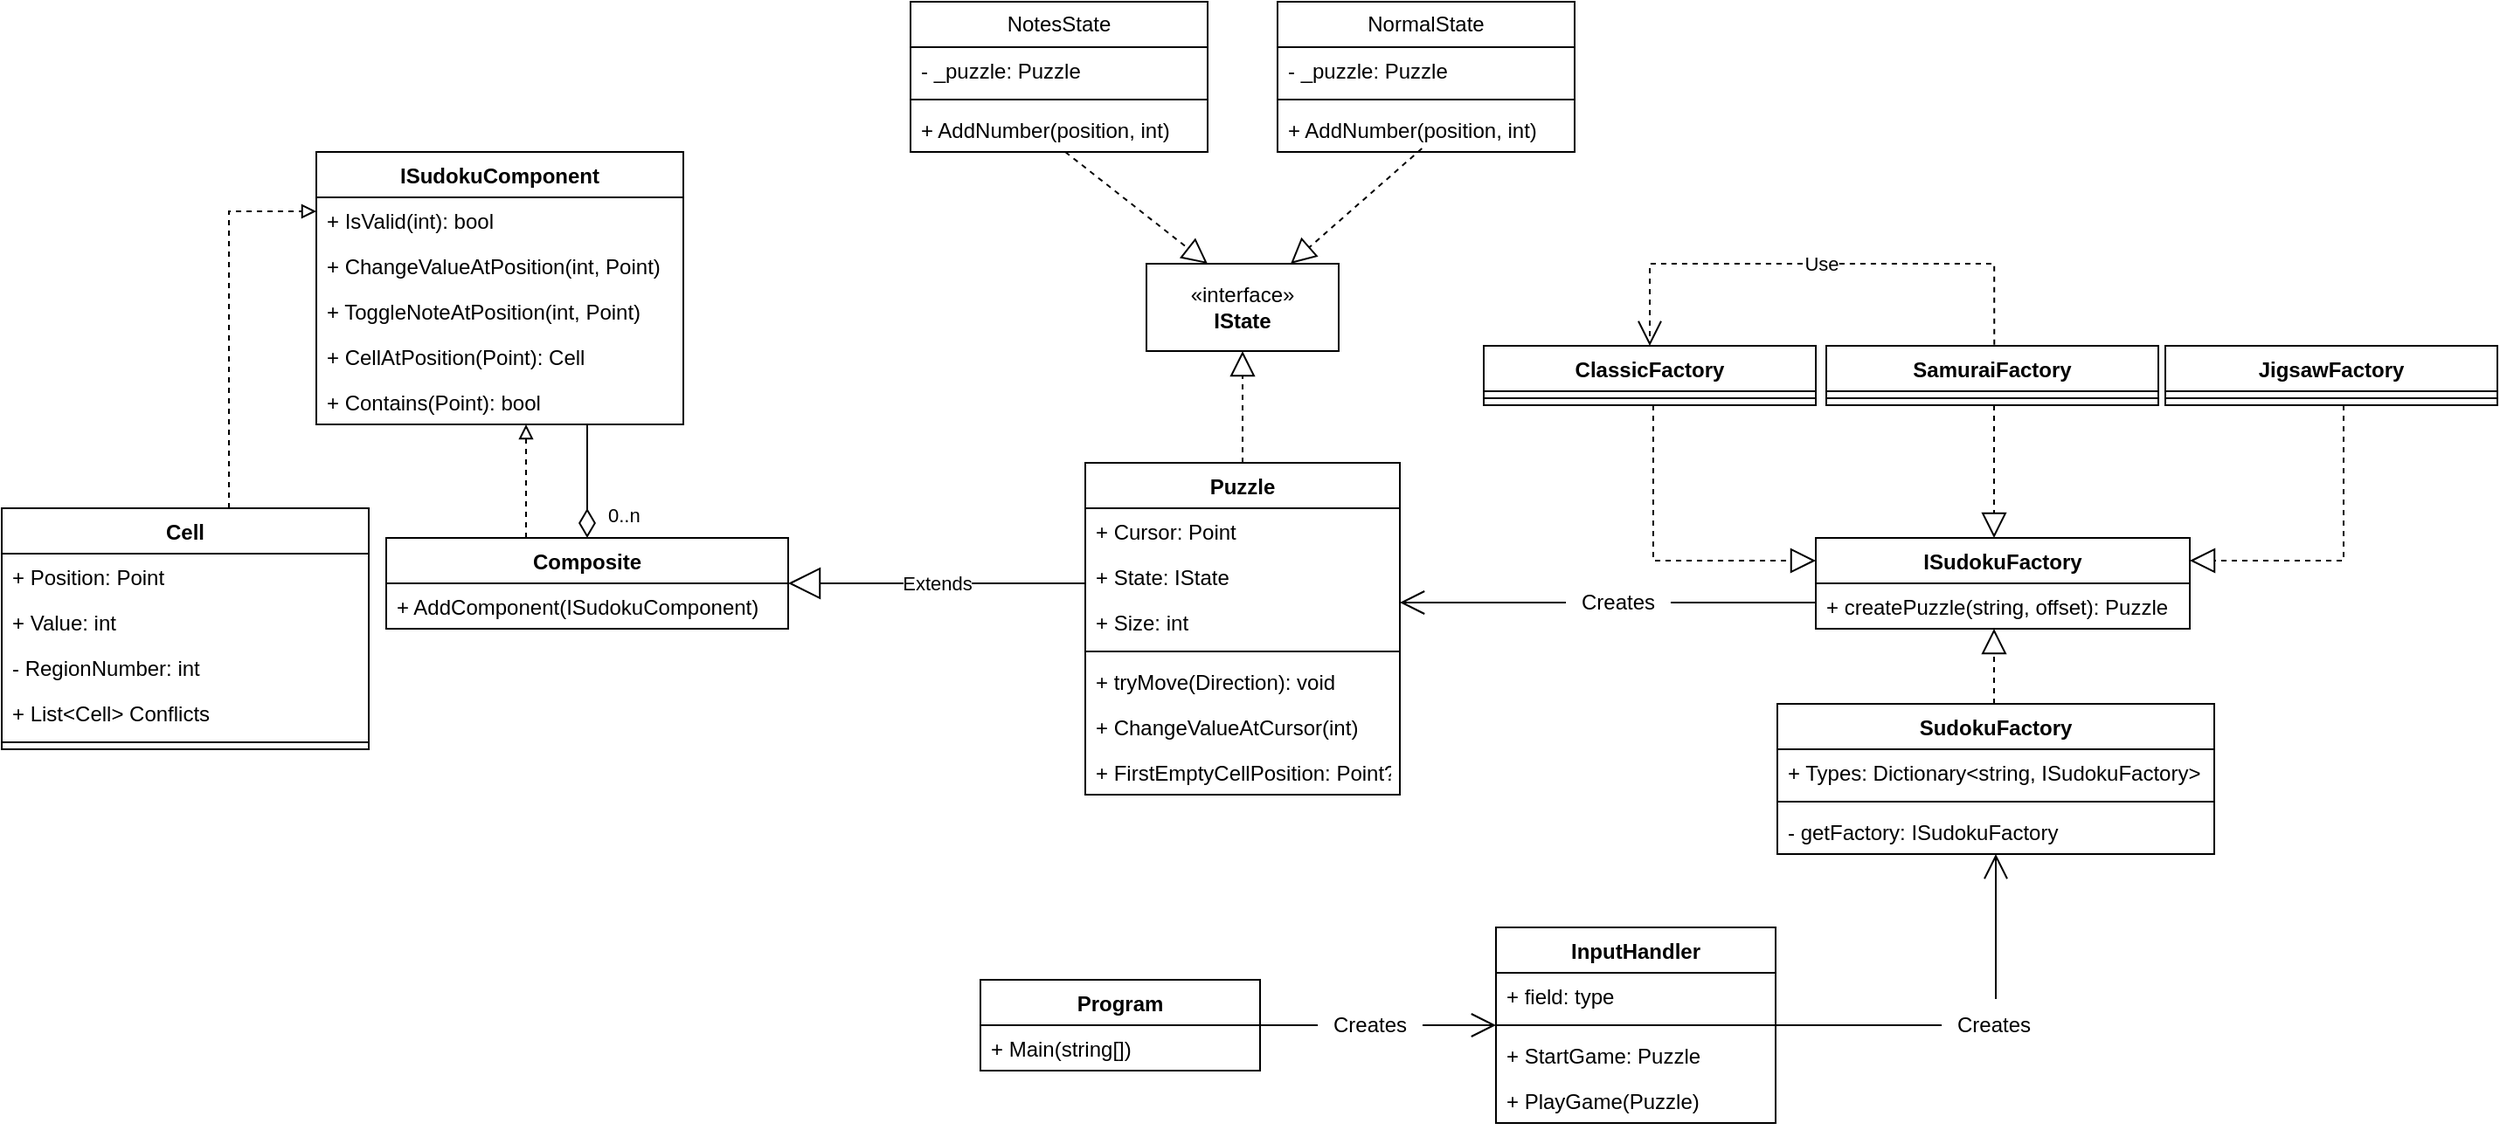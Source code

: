 <mxfile version="20.7.4" type="github">
  <diagram id="LWPgg448hWrqWxRHfcQB" name="Page-1">
    <mxGraphModel dx="1434" dy="782" grid="1" gridSize="10" guides="1" tooltips="1" connect="1" arrows="1" fold="1" page="1" pageScale="1" pageWidth="827" pageHeight="1169" math="0" shadow="0">
      <root>
        <mxCell id="0" />
        <mxCell id="1" parent="0" />
        <mxCell id="wv0B674s6KbmI-BLAxvP-12" style="edgeStyle=orthogonalEdgeStyle;rounded=0;orthogonalLoop=1;jettySize=auto;html=1;endArrow=block;endFill=0;dashed=1;" parent="1" source="wv0B674s6KbmI-BLAxvP-3" target="Mnu8iTpebLWT72f7KHoX-3" edge="1">
          <mxGeometry relative="1" as="geometry">
            <Array as="points">
              <mxPoint x="230" y="180" />
            </Array>
          </mxGeometry>
        </mxCell>
        <mxCell id="wv0B674s6KbmI-BLAxvP-3" value="Cell" style="swimlane;fontStyle=1;align=center;verticalAlign=top;childLayout=stackLayout;horizontal=1;startSize=26;horizontalStack=0;resizeParent=1;resizeParentMax=0;resizeLast=0;collapsible=1;marginBottom=0;" parent="1" vertex="1">
          <mxGeometry x="100" y="350" width="210" height="138" as="geometry" />
        </mxCell>
        <mxCell id="wv0B674s6KbmI-BLAxvP-34" value="+ Position: Point" style="text;strokeColor=none;fillColor=none;align=left;verticalAlign=top;spacingLeft=4;spacingRight=4;overflow=hidden;rotatable=0;points=[[0,0.5],[1,0.5]];portConstraint=eastwest;" parent="wv0B674s6KbmI-BLAxvP-3" vertex="1">
          <mxGeometry y="26" width="210" height="26" as="geometry" />
        </mxCell>
        <mxCell id="wv0B674s6KbmI-BLAxvP-4" value="+ Value: int" style="text;strokeColor=none;fillColor=none;align=left;verticalAlign=top;spacingLeft=4;spacingRight=4;overflow=hidden;rotatable=0;points=[[0,0.5],[1,0.5]];portConstraint=eastwest;" parent="wv0B674s6KbmI-BLAxvP-3" vertex="1">
          <mxGeometry y="52" width="210" height="26" as="geometry" />
        </mxCell>
        <mxCell id="Mnu8iTpebLWT72f7KHoX-54" value="- RegionNumber: int" style="text;strokeColor=none;fillColor=none;align=left;verticalAlign=top;spacingLeft=4;spacingRight=4;overflow=hidden;rotatable=0;points=[[0,0.5],[1,0.5]];portConstraint=eastwest;" vertex="1" parent="wv0B674s6KbmI-BLAxvP-3">
          <mxGeometry y="78" width="210" height="26" as="geometry" />
        </mxCell>
        <mxCell id="Mnu8iTpebLWT72f7KHoX-55" value="+ List&lt;Cell&gt; Conflicts" style="text;strokeColor=none;fillColor=none;align=left;verticalAlign=top;spacingLeft=4;spacingRight=4;overflow=hidden;rotatable=0;points=[[0,0.5],[1,0.5]];portConstraint=eastwest;" vertex="1" parent="wv0B674s6KbmI-BLAxvP-3">
          <mxGeometry y="104" width="210" height="26" as="geometry" />
        </mxCell>
        <mxCell id="wv0B674s6KbmI-BLAxvP-5" value="" style="line;strokeWidth=1;fillColor=none;align=left;verticalAlign=middle;spacingTop=-1;spacingLeft=3;spacingRight=3;rotatable=0;labelPosition=right;points=[];portConstraint=eastwest;strokeColor=inherit;" parent="wv0B674s6KbmI-BLAxvP-3" vertex="1">
          <mxGeometry y="130" width="210" height="8" as="geometry" />
        </mxCell>
        <mxCell id="wv0B674s6KbmI-BLAxvP-18" style="edgeStyle=orthogonalEdgeStyle;rounded=0;orthogonalLoop=1;jettySize=auto;html=1;dashed=1;endArrow=block;endFill=0;" parent="1" source="wv0B674s6KbmI-BLAxvP-14" target="Mnu8iTpebLWT72f7KHoX-3" edge="1">
          <mxGeometry relative="1" as="geometry">
            <Array as="points">
              <mxPoint x="400" y="320" />
              <mxPoint x="400" y="320" />
            </Array>
          </mxGeometry>
        </mxCell>
        <mxCell id="wv0B674s6KbmI-BLAxvP-14" value="Composite" style="swimlane;fontStyle=1;align=center;verticalAlign=top;childLayout=stackLayout;horizontal=1;startSize=26;horizontalStack=0;resizeParent=1;resizeParentMax=0;resizeLast=0;collapsible=1;marginBottom=0;" parent="1" vertex="1">
          <mxGeometry x="320" y="367" width="230" height="52" as="geometry" />
        </mxCell>
        <mxCell id="Mnu8iTpebLWT72f7KHoX-51" value="+ AddComponent(ISudokuComponent)" style="text;strokeColor=none;fillColor=none;align=left;verticalAlign=top;spacingLeft=4;spacingRight=4;overflow=hidden;rotatable=0;points=[[0,0.5],[1,0.5]];portConstraint=eastwest;" vertex="1" parent="wv0B674s6KbmI-BLAxvP-14">
          <mxGeometry y="26" width="230" height="26" as="geometry" />
        </mxCell>
        <mxCell id="wv0B674s6KbmI-BLAxvP-26" value="Puzzle" style="swimlane;fontStyle=1;align=center;verticalAlign=top;childLayout=stackLayout;horizontal=1;startSize=26;horizontalStack=0;resizeParent=1;resizeParentMax=0;resizeLast=0;collapsible=1;marginBottom=0;" parent="1" vertex="1">
          <mxGeometry x="720" y="324" width="180" height="190" as="geometry" />
        </mxCell>
        <mxCell id="wv0B674s6KbmI-BLAxvP-27" value="+ Cursor: Point" style="text;strokeColor=none;fillColor=none;align=left;verticalAlign=top;spacingLeft=4;spacingRight=4;overflow=hidden;rotatable=0;points=[[0,0.5],[1,0.5]];portConstraint=eastwest;" parent="wv0B674s6KbmI-BLAxvP-26" vertex="1">
          <mxGeometry y="26" width="180" height="26" as="geometry" />
        </mxCell>
        <mxCell id="itnUqNmYD6HMZ3Aa02fd-5" value="+ State: IState" style="text;strokeColor=none;fillColor=none;align=left;verticalAlign=top;spacingLeft=4;spacingRight=4;overflow=hidden;rotatable=0;points=[[0,0.5],[1,0.5]];portConstraint=eastwest;" parent="wv0B674s6KbmI-BLAxvP-26" vertex="1">
          <mxGeometry y="52" width="180" height="26" as="geometry" />
        </mxCell>
        <mxCell id="Mnu8iTpebLWT72f7KHoX-17" value="+ Size: int" style="text;strokeColor=none;fillColor=none;align=left;verticalAlign=top;spacingLeft=4;spacingRight=4;overflow=hidden;rotatable=0;points=[[0,0.5],[1,0.5]];portConstraint=eastwest;" vertex="1" parent="wv0B674s6KbmI-BLAxvP-26">
          <mxGeometry y="78" width="180" height="26" as="geometry" />
        </mxCell>
        <mxCell id="wv0B674s6KbmI-BLAxvP-28" value="" style="line;strokeWidth=1;fillColor=none;align=left;verticalAlign=middle;spacingTop=-1;spacingLeft=3;spacingRight=3;rotatable=0;labelPosition=right;points=[];portConstraint=eastwest;strokeColor=inherit;" parent="wv0B674s6KbmI-BLAxvP-26" vertex="1">
          <mxGeometry y="104" width="180" height="8" as="geometry" />
        </mxCell>
        <mxCell id="wv0B674s6KbmI-BLAxvP-32" value="+ tryMove(Direction): void" style="text;strokeColor=none;fillColor=none;align=left;verticalAlign=top;spacingLeft=4;spacingRight=4;overflow=hidden;rotatable=0;points=[[0,0.5],[1,0.5]];portConstraint=eastwest;" parent="wv0B674s6KbmI-BLAxvP-26" vertex="1">
          <mxGeometry y="112" width="180" height="26" as="geometry" />
        </mxCell>
        <mxCell id="wv0B674s6KbmI-BLAxvP-29" value="+ ChangeValueAtCursor(int)" style="text;strokeColor=none;fillColor=none;align=left;verticalAlign=top;spacingLeft=4;spacingRight=4;overflow=hidden;rotatable=0;points=[[0,0.5],[1,0.5]];portConstraint=eastwest;" parent="wv0B674s6KbmI-BLAxvP-26" vertex="1">
          <mxGeometry y="138" width="180" height="26" as="geometry" />
        </mxCell>
        <mxCell id="Mnu8iTpebLWT72f7KHoX-15" value="+ FirstEmptyCellPosition: Point?" style="text;strokeColor=none;fillColor=none;align=left;verticalAlign=top;spacingLeft=4;spacingRight=4;overflow=hidden;rotatable=0;points=[[0,0.5],[1,0.5]];portConstraint=eastwest;" vertex="1" parent="wv0B674s6KbmI-BLAxvP-26">
          <mxGeometry y="164" width="180" height="26" as="geometry" />
        </mxCell>
        <mxCell id="wv0B674s6KbmI-BLAxvP-30" value="Extends" style="endArrow=block;endSize=16;endFill=0;html=1;rounded=0;edgeStyle=orthogonalEdgeStyle;" parent="1" source="wv0B674s6KbmI-BLAxvP-26" target="wv0B674s6KbmI-BLAxvP-14" edge="1">
          <mxGeometry width="160" relative="1" as="geometry">
            <mxPoint x="330" y="400" as="sourcePoint" />
            <mxPoint x="490" y="400" as="targetPoint" />
            <Array as="points">
              <mxPoint x="650" y="393" />
              <mxPoint x="650" y="393" />
            </Array>
          </mxGeometry>
        </mxCell>
        <mxCell id="wv0B674s6KbmI-BLAxvP-36" value="ClassicFactory" style="swimlane;fontStyle=1;align=center;verticalAlign=top;childLayout=stackLayout;horizontal=1;startSize=26;horizontalStack=0;resizeParent=1;resizeParentMax=0;resizeLast=0;collapsible=1;marginBottom=0;" parent="1" vertex="1">
          <mxGeometry x="948" y="257" width="190" height="34" as="geometry" />
        </mxCell>
        <mxCell id="wv0B674s6KbmI-BLAxvP-38" value="" style="line;strokeWidth=1;fillColor=none;align=left;verticalAlign=middle;spacingTop=-1;spacingLeft=3;spacingRight=3;rotatable=0;labelPosition=right;points=[];portConstraint=eastwest;strokeColor=inherit;" parent="wv0B674s6KbmI-BLAxvP-36" vertex="1">
          <mxGeometry y="26" width="190" height="8" as="geometry" />
        </mxCell>
        <mxCell id="wv0B674s6KbmI-BLAxvP-40" value="SamuraiFactory" style="swimlane;fontStyle=1;align=center;verticalAlign=top;childLayout=stackLayout;horizontal=1;startSize=26;horizontalStack=0;resizeParent=1;resizeParentMax=0;resizeLast=0;collapsible=1;marginBottom=0;" parent="1" vertex="1">
          <mxGeometry x="1144" y="257" width="190" height="34" as="geometry" />
        </mxCell>
        <mxCell id="wv0B674s6KbmI-BLAxvP-41" value="" style="line;strokeWidth=1;fillColor=none;align=left;verticalAlign=middle;spacingTop=-1;spacingLeft=3;spacingRight=3;rotatable=0;labelPosition=right;points=[];portConstraint=eastwest;strokeColor=inherit;" parent="wv0B674s6KbmI-BLAxvP-40" vertex="1">
          <mxGeometry y="26" width="190" height="8" as="geometry" />
        </mxCell>
        <mxCell id="wv0B674s6KbmI-BLAxvP-43" value="JigsawFactory" style="swimlane;fontStyle=1;align=center;verticalAlign=top;childLayout=stackLayout;horizontal=1;startSize=26;horizontalStack=0;resizeParent=1;resizeParentMax=0;resizeLast=0;collapsible=1;marginBottom=0;" parent="1" vertex="1">
          <mxGeometry x="1338" y="257" width="190" height="34" as="geometry" />
        </mxCell>
        <mxCell id="wv0B674s6KbmI-BLAxvP-44" value="" style="line;strokeWidth=1;fillColor=none;align=left;verticalAlign=middle;spacingTop=-1;spacingLeft=3;spacingRight=3;rotatable=0;labelPosition=right;points=[];portConstraint=eastwest;strokeColor=inherit;" parent="wv0B674s6KbmI-BLAxvP-43" vertex="1">
          <mxGeometry y="26" width="190" height="8" as="geometry" />
        </mxCell>
        <mxCell id="wv0B674s6KbmI-BLAxvP-46" value="SudokuFactory" style="swimlane;fontStyle=1;align=center;verticalAlign=top;childLayout=stackLayout;horizontal=1;startSize=26;horizontalStack=0;resizeParent=1;resizeParentMax=0;resizeLast=0;collapsible=1;marginBottom=0;" parent="1" vertex="1">
          <mxGeometry x="1116" y="462" width="250" height="86" as="geometry" />
        </mxCell>
        <mxCell id="wv0B674s6KbmI-BLAxvP-47" value="+ Types: Dictionary&lt;string, ISudokuFactory&gt;" style="text;strokeColor=none;fillColor=none;align=left;verticalAlign=top;spacingLeft=4;spacingRight=4;overflow=hidden;rotatable=0;points=[[0,0.5],[1,0.5]];portConstraint=eastwest;" parent="wv0B674s6KbmI-BLAxvP-46" vertex="1">
          <mxGeometry y="26" width="250" height="26" as="geometry" />
        </mxCell>
        <mxCell id="wv0B674s6KbmI-BLAxvP-48" value="" style="line;strokeWidth=1;fillColor=none;align=left;verticalAlign=middle;spacingTop=-1;spacingLeft=3;spacingRight=3;rotatable=0;labelPosition=right;points=[];portConstraint=eastwest;strokeColor=inherit;" parent="wv0B674s6KbmI-BLAxvP-46" vertex="1">
          <mxGeometry y="52" width="250" height="8" as="geometry" />
        </mxCell>
        <mxCell id="wv0B674s6KbmI-BLAxvP-49" value="- getFactory: ISudokuFactory" style="text;strokeColor=none;fillColor=none;align=left;verticalAlign=top;spacingLeft=4;spacingRight=4;overflow=hidden;rotatable=0;points=[[0,0.5],[1,0.5]];portConstraint=eastwest;" parent="wv0B674s6KbmI-BLAxvP-46" vertex="1">
          <mxGeometry y="60" width="250" height="26" as="geometry" />
        </mxCell>
        <mxCell id="itnUqNmYD6HMZ3Aa02fd-1" value="NormalState" style="swimlane;fontStyle=0;childLayout=stackLayout;horizontal=1;startSize=26;fillColor=none;horizontalStack=0;resizeParent=1;resizeParentMax=0;resizeLast=0;collapsible=1;marginBottom=0;whiteSpace=wrap;html=1;" parent="1" vertex="1">
          <mxGeometry x="830" y="60" width="170" height="86" as="geometry" />
        </mxCell>
        <mxCell id="itnUqNmYD6HMZ3Aa02fd-2" value="- _puzzle: Puzzle" style="text;strokeColor=none;fillColor=none;align=left;verticalAlign=top;spacingLeft=4;spacingRight=4;overflow=hidden;rotatable=0;points=[[0,0.5],[1,0.5]];portConstraint=eastwest;whiteSpace=wrap;html=1;" parent="itnUqNmYD6HMZ3Aa02fd-1" vertex="1">
          <mxGeometry y="26" width="170" height="26" as="geometry" />
        </mxCell>
        <mxCell id="itnUqNmYD6HMZ3Aa02fd-15" value="" style="line;strokeWidth=1;fillColor=none;align=left;verticalAlign=middle;spacingTop=-1;spacingLeft=3;spacingRight=3;rotatable=0;labelPosition=right;points=[];portConstraint=eastwest;strokeColor=inherit;" parent="itnUqNmYD6HMZ3Aa02fd-1" vertex="1">
          <mxGeometry y="52" width="170" height="8" as="geometry" />
        </mxCell>
        <mxCell id="itnUqNmYD6HMZ3Aa02fd-14" value="+ AddNumber(position, int)" style="text;strokeColor=none;fillColor=none;align=left;verticalAlign=top;spacingLeft=4;spacingRight=4;overflow=hidden;rotatable=0;points=[[0,0.5],[1,0.5]];portConstraint=eastwest;whiteSpace=wrap;html=1;" parent="itnUqNmYD6HMZ3Aa02fd-1" vertex="1">
          <mxGeometry y="60" width="170" height="26" as="geometry" />
        </mxCell>
        <mxCell id="itnUqNmYD6HMZ3Aa02fd-6" value="NotesState" style="swimlane;fontStyle=0;childLayout=stackLayout;horizontal=1;startSize=26;fillColor=none;horizontalStack=0;resizeParent=1;resizeParentMax=0;resizeLast=0;collapsible=1;marginBottom=0;whiteSpace=wrap;html=1;" parent="1" vertex="1">
          <mxGeometry x="620" y="60" width="170" height="86" as="geometry" />
        </mxCell>
        <mxCell id="itnUqNmYD6HMZ3Aa02fd-7" value="- _puzzle: Puzzle" style="text;strokeColor=none;fillColor=none;align=left;verticalAlign=top;spacingLeft=4;spacingRight=4;overflow=hidden;rotatable=0;points=[[0,0.5],[1,0.5]];portConstraint=eastwest;whiteSpace=wrap;html=1;" parent="itnUqNmYD6HMZ3Aa02fd-6" vertex="1">
          <mxGeometry y="26" width="170" height="26" as="geometry" />
        </mxCell>
        <mxCell id="itnUqNmYD6HMZ3Aa02fd-13" value="" style="line;strokeWidth=1;fillColor=none;align=left;verticalAlign=middle;spacingTop=-1;spacingLeft=3;spacingRight=3;rotatable=0;labelPosition=right;points=[];portConstraint=eastwest;strokeColor=inherit;" parent="itnUqNmYD6HMZ3Aa02fd-6" vertex="1">
          <mxGeometry y="52" width="170" height="8" as="geometry" />
        </mxCell>
        <mxCell id="itnUqNmYD6HMZ3Aa02fd-12" value="+ AddNumber(position, int)" style="text;strokeColor=none;fillColor=none;align=left;verticalAlign=top;spacingLeft=4;spacingRight=4;overflow=hidden;rotatable=0;points=[[0,0.5],[1,0.5]];portConstraint=eastwest;whiteSpace=wrap;html=1;" parent="itnUqNmYD6HMZ3Aa02fd-6" vertex="1">
          <mxGeometry y="60" width="170" height="26" as="geometry" />
        </mxCell>
        <mxCell id="itnUqNmYD6HMZ3Aa02fd-16" value="«interface»&lt;br&gt;&lt;b&gt;IState&lt;br&gt;&lt;/b&gt;" style="html=1;whiteSpace=wrap;" parent="1" vertex="1">
          <mxGeometry x="755" y="210" width="110" height="50" as="geometry" />
        </mxCell>
        <mxCell id="itnUqNmYD6HMZ3Aa02fd-17" value="" style="endArrow=block;dashed=1;endFill=0;endSize=12;html=1;rounded=0;exitX=0.5;exitY=0;exitDx=0;exitDy=0;entryX=0.5;entryY=1;entryDx=0;entryDy=0;" parent="1" source="wv0B674s6KbmI-BLAxvP-26" target="itnUqNmYD6HMZ3Aa02fd-16" edge="1">
          <mxGeometry width="160" relative="1" as="geometry">
            <mxPoint x="970" y="570" as="sourcePoint" />
            <mxPoint x="1130" y="570" as="targetPoint" />
          </mxGeometry>
        </mxCell>
        <mxCell id="itnUqNmYD6HMZ3Aa02fd-18" value="" style="endArrow=block;dashed=1;endFill=0;endSize=12;html=1;rounded=0;exitX=0.521;exitY=1;exitDx=0;exitDy=0;exitPerimeter=0;entryX=0.318;entryY=0;entryDx=0;entryDy=0;entryPerimeter=0;" parent="1" source="itnUqNmYD6HMZ3Aa02fd-12" target="itnUqNmYD6HMZ3Aa02fd-16" edge="1">
          <mxGeometry width="160" relative="1" as="geometry">
            <mxPoint x="970" y="570" as="sourcePoint" />
            <mxPoint x="1130" y="570" as="targetPoint" />
          </mxGeometry>
        </mxCell>
        <mxCell id="itnUqNmYD6HMZ3Aa02fd-19" value="" style="endArrow=block;dashed=1;endFill=0;endSize=12;html=1;rounded=0;exitX=0.486;exitY=0.923;exitDx=0;exitDy=0;exitPerimeter=0;entryX=0.75;entryY=0;entryDx=0;entryDy=0;" parent="1" source="itnUqNmYD6HMZ3Aa02fd-14" target="itnUqNmYD6HMZ3Aa02fd-16" edge="1">
          <mxGeometry width="160" relative="1" as="geometry">
            <mxPoint x="970" y="570" as="sourcePoint" />
            <mxPoint x="1130" y="570" as="targetPoint" />
          </mxGeometry>
        </mxCell>
        <mxCell id="Mnu8iTpebLWT72f7KHoX-3" value="ISudokuComponent" style="swimlane;fontStyle=1;align=center;verticalAlign=top;childLayout=stackLayout;horizontal=1;startSize=26;horizontalStack=0;resizeParent=1;resizeParentMax=0;resizeLast=0;collapsible=1;marginBottom=0;strokeColor=default;" vertex="1" parent="1">
          <mxGeometry x="280" y="146" width="210" height="156" as="geometry">
            <mxRectangle x="530" y="160" width="150" height="40" as="alternateBounds" />
          </mxGeometry>
        </mxCell>
        <mxCell id="Mnu8iTpebLWT72f7KHoX-6" value="+ IsValid(int): bool" style="text;strokeColor=none;fillColor=none;align=left;verticalAlign=top;spacingLeft=4;spacingRight=4;overflow=hidden;rotatable=0;points=[[0,0.5],[1,0.5]];portConstraint=eastwest;" vertex="1" parent="Mnu8iTpebLWT72f7KHoX-3">
          <mxGeometry y="26" width="210" height="26" as="geometry" />
        </mxCell>
        <mxCell id="Mnu8iTpebLWT72f7KHoX-11" value="+ ChangeValueAtPosition(int, Point)" style="text;strokeColor=none;fillColor=none;align=left;verticalAlign=top;spacingLeft=4;spacingRight=4;overflow=hidden;rotatable=0;points=[[0,0.5],[1,0.5]];portConstraint=eastwest;" vertex="1" parent="Mnu8iTpebLWT72f7KHoX-3">
          <mxGeometry y="52" width="210" height="26" as="geometry" />
        </mxCell>
        <mxCell id="Mnu8iTpebLWT72f7KHoX-58" value="+ ToggleNoteAtPosition(int, Point)" style="text;strokeColor=none;fillColor=none;align=left;verticalAlign=top;spacingLeft=4;spacingRight=4;overflow=hidden;rotatable=0;points=[[0,0.5],[1,0.5]];portConstraint=eastwest;" vertex="1" parent="Mnu8iTpebLWT72f7KHoX-3">
          <mxGeometry y="78" width="210" height="26" as="geometry" />
        </mxCell>
        <mxCell id="Mnu8iTpebLWT72f7KHoX-13" value="+ CellAtPosition(Point): Cell" style="text;strokeColor=none;fillColor=none;align=left;verticalAlign=top;spacingLeft=4;spacingRight=4;overflow=hidden;rotatable=0;points=[[0,0.5],[1,0.5]];portConstraint=eastwest;" vertex="1" parent="Mnu8iTpebLWT72f7KHoX-3">
          <mxGeometry y="104" width="210" height="26" as="geometry" />
        </mxCell>
        <mxCell id="Mnu8iTpebLWT72f7KHoX-14" value="+ Contains(Point): bool" style="text;strokeColor=none;fillColor=none;align=left;verticalAlign=top;spacingLeft=4;spacingRight=4;overflow=hidden;rotatable=0;points=[[0,0.5],[1,0.5]];portConstraint=eastwest;" vertex="1" parent="Mnu8iTpebLWT72f7KHoX-3">
          <mxGeometry y="130" width="210" height="26" as="geometry" />
        </mxCell>
        <mxCell id="Mnu8iTpebLWT72f7KHoX-20" value="InputHandler" style="swimlane;fontStyle=1;align=center;verticalAlign=top;childLayout=stackLayout;horizontal=1;startSize=26;horizontalStack=0;resizeParent=1;resizeParentMax=0;resizeLast=0;collapsible=1;marginBottom=0;strokeColor=default;" vertex="1" parent="1">
          <mxGeometry x="955" y="590" width="160" height="112" as="geometry" />
        </mxCell>
        <mxCell id="Mnu8iTpebLWT72f7KHoX-21" value="+ field: type" style="text;strokeColor=none;fillColor=none;align=left;verticalAlign=top;spacingLeft=4;spacingRight=4;overflow=hidden;rotatable=0;points=[[0,0.5],[1,0.5]];portConstraint=eastwest;" vertex="1" parent="Mnu8iTpebLWT72f7KHoX-20">
          <mxGeometry y="26" width="160" height="26" as="geometry" />
        </mxCell>
        <mxCell id="Mnu8iTpebLWT72f7KHoX-22" value="" style="line;strokeWidth=1;fillColor=none;align=left;verticalAlign=middle;spacingTop=-1;spacingLeft=3;spacingRight=3;rotatable=0;labelPosition=right;points=[];portConstraint=eastwest;strokeColor=inherit;" vertex="1" parent="Mnu8iTpebLWT72f7KHoX-20">
          <mxGeometry y="52" width="160" height="8" as="geometry" />
        </mxCell>
        <mxCell id="Mnu8iTpebLWT72f7KHoX-23" value="+ StartGame: Puzzle" style="text;strokeColor=none;fillColor=none;align=left;verticalAlign=top;spacingLeft=4;spacingRight=4;overflow=hidden;rotatable=0;points=[[0,0.5],[1,0.5]];portConstraint=eastwest;" vertex="1" parent="Mnu8iTpebLWT72f7KHoX-20">
          <mxGeometry y="60" width="160" height="26" as="geometry" />
        </mxCell>
        <mxCell id="Mnu8iTpebLWT72f7KHoX-38" value="+ PlayGame(Puzzle)" style="text;strokeColor=none;fillColor=none;align=left;verticalAlign=top;spacingLeft=4;spacingRight=4;overflow=hidden;rotatable=0;points=[[0,0.5],[1,0.5]];portConstraint=eastwest;" vertex="1" parent="Mnu8iTpebLWT72f7KHoX-20">
          <mxGeometry y="86" width="160" height="26" as="geometry" />
        </mxCell>
        <mxCell id="Mnu8iTpebLWT72f7KHoX-24" value="" style="endArrow=none;html=1;endSize=12;startArrow=diamondThin;startSize=14;startFill=0;edgeStyle=orthogonalEdgeStyle;rounded=0;endFill=0;" edge="1" parent="1" source="wv0B674s6KbmI-BLAxvP-14" target="Mnu8iTpebLWT72f7KHoX-3">
          <mxGeometry relative="1" as="geometry">
            <mxPoint x="520" y="290" as="sourcePoint" />
            <mxPoint x="680" y="290" as="targetPoint" />
            <Array as="points">
              <mxPoint x="440" y="300" />
              <mxPoint x="440" y="300" />
            </Array>
          </mxGeometry>
        </mxCell>
        <mxCell id="Mnu8iTpebLWT72f7KHoX-25" value="0..n" style="edgeLabel;resizable=0;html=1;align=left;verticalAlign=top;strokeColor=default;" connectable="0" vertex="1" parent="Mnu8iTpebLWT72f7KHoX-24">
          <mxGeometry x="-1" relative="1" as="geometry">
            <mxPoint x="10" y="-26" as="offset" />
          </mxGeometry>
        </mxCell>
        <mxCell id="Mnu8iTpebLWT72f7KHoX-27" value="Program" style="swimlane;fontStyle=1;align=center;verticalAlign=top;childLayout=stackLayout;horizontal=1;startSize=26;horizontalStack=0;resizeParent=1;resizeParentMax=0;resizeLast=0;collapsible=1;marginBottom=0;strokeColor=default;" vertex="1" parent="1">
          <mxGeometry x="660" y="620" width="160" height="52" as="geometry" />
        </mxCell>
        <mxCell id="Mnu8iTpebLWT72f7KHoX-30" value="+ Main(string[])" style="text;strokeColor=none;fillColor=none;align=left;verticalAlign=top;spacingLeft=4;spacingRight=4;overflow=hidden;rotatable=0;points=[[0,0.5],[1,0.5]];portConstraint=eastwest;" vertex="1" parent="Mnu8iTpebLWT72f7KHoX-27">
          <mxGeometry y="26" width="160" height="26" as="geometry" />
        </mxCell>
        <mxCell id="Mnu8iTpebLWT72f7KHoX-31" value="" style="endArrow=open;endFill=1;endSize=12;html=1;rounded=0;edgeStyle=orthogonalEdgeStyle;startArrow=none;" edge="1" parent="1" source="Mnu8iTpebLWT72f7KHoX-32" target="Mnu8iTpebLWT72f7KHoX-20">
          <mxGeometry width="160" relative="1" as="geometry">
            <mxPoint x="853" y="408" as="sourcePoint" />
            <mxPoint x="1013" y="408" as="targetPoint" />
          </mxGeometry>
        </mxCell>
        <mxCell id="Mnu8iTpebLWT72f7KHoX-32" value="Creates" style="text;html=1;strokeColor=none;fillColor=none;align=center;verticalAlign=middle;whiteSpace=wrap;rounded=0;" vertex="1" parent="1">
          <mxGeometry x="853" y="631" width="60" height="30" as="geometry" />
        </mxCell>
        <mxCell id="Mnu8iTpebLWT72f7KHoX-33" value="" style="endArrow=none;endFill=1;endSize=12;html=1;rounded=0;edgeStyle=orthogonalEdgeStyle;" edge="1" parent="1" source="Mnu8iTpebLWT72f7KHoX-27" target="Mnu8iTpebLWT72f7KHoX-32">
          <mxGeometry width="160" relative="1" as="geometry">
            <mxPoint x="820.0" y="646" as="sourcePoint" />
            <mxPoint x="943" y="646" as="targetPoint" />
          </mxGeometry>
        </mxCell>
        <mxCell id="Mnu8iTpebLWT72f7KHoX-34" value="" style="endArrow=open;endFill=1;endSize=12;html=1;rounded=0;edgeStyle=orthogonalEdgeStyle;startArrow=none;" edge="1" parent="1" source="Mnu8iTpebLWT72f7KHoX-35" target="wv0B674s6KbmI-BLAxvP-46">
          <mxGeometry width="160" relative="1" as="geometry">
            <mxPoint x="753" y="347" as="sourcePoint" />
            <mxPoint x="858" y="585" as="targetPoint" />
            <Array as="points">
              <mxPoint x="1241" y="610" />
              <mxPoint x="1241" y="610" />
            </Array>
          </mxGeometry>
        </mxCell>
        <mxCell id="Mnu8iTpebLWT72f7KHoX-35" value="Creates" style="text;html=1;strokeColor=none;fillColor=none;align=center;verticalAlign=middle;whiteSpace=wrap;rounded=0;" vertex="1" parent="1">
          <mxGeometry x="1210" y="631" width="60" height="30" as="geometry" />
        </mxCell>
        <mxCell id="Mnu8iTpebLWT72f7KHoX-36" value="" style="endArrow=none;endFill=1;endSize=12;html=1;rounded=0;edgeStyle=orthogonalEdgeStyle;" edge="1" parent="1" target="Mnu8iTpebLWT72f7KHoX-35" source="Mnu8iTpebLWT72f7KHoX-20">
          <mxGeometry width="160" relative="1" as="geometry">
            <mxPoint x="720" y="585" as="sourcePoint" />
            <mxPoint x="843" y="585" as="targetPoint" />
          </mxGeometry>
        </mxCell>
        <mxCell id="Mnu8iTpebLWT72f7KHoX-39" value="ISudokuFactory" style="swimlane;fontStyle=1;align=center;verticalAlign=top;childLayout=stackLayout;horizontal=1;startSize=26;horizontalStack=0;resizeParent=1;resizeParentMax=0;resizeLast=0;collapsible=1;marginBottom=0;strokeColor=default;" vertex="1" parent="1">
          <mxGeometry x="1138" y="367" width="214" height="52" as="geometry" />
        </mxCell>
        <mxCell id="Mnu8iTpebLWT72f7KHoX-42" value="+ createPuzzle(string, offset): Puzzle" style="text;strokeColor=none;fillColor=none;align=left;verticalAlign=top;spacingLeft=4;spacingRight=4;overflow=hidden;rotatable=0;points=[[0,0.5],[1,0.5]];portConstraint=eastwest;" vertex="1" parent="Mnu8iTpebLWT72f7KHoX-39">
          <mxGeometry y="26" width="214" height="26" as="geometry" />
        </mxCell>
        <mxCell id="Mnu8iTpebLWT72f7KHoX-43" value="" style="endArrow=block;dashed=1;endFill=0;endSize=12;html=1;rounded=0;edgeStyle=orthogonalEdgeStyle;" edge="1" parent="1" source="wv0B674s6KbmI-BLAxvP-46" target="Mnu8iTpebLWT72f7KHoX-39">
          <mxGeometry width="160" relative="1" as="geometry">
            <mxPoint x="1120" y="390" as="sourcePoint" />
            <mxPoint x="1280" y="390" as="targetPoint" />
            <Array as="points">
              <mxPoint x="1240" y="440" />
              <mxPoint x="1240" y="440" />
            </Array>
          </mxGeometry>
        </mxCell>
        <mxCell id="Mnu8iTpebLWT72f7KHoX-44" value="" style="endArrow=block;dashed=1;endFill=0;endSize=12;html=1;rounded=0;edgeStyle=orthogonalEdgeStyle;" edge="1" parent="1" source="wv0B674s6KbmI-BLAxvP-36" target="Mnu8iTpebLWT72f7KHoX-39">
          <mxGeometry width="160" relative="1" as="geometry">
            <mxPoint x="1251" y="472" as="sourcePoint" />
            <mxPoint x="1251" y="247" as="targetPoint" />
            <Array as="points">
              <mxPoint x="1045" y="380" />
            </Array>
          </mxGeometry>
        </mxCell>
        <mxCell id="Mnu8iTpebLWT72f7KHoX-45" value="" style="endArrow=block;dashed=1;endFill=0;endSize=12;html=1;rounded=0;edgeStyle=orthogonalEdgeStyle;" edge="1" parent="1" source="wv0B674s6KbmI-BLAxvP-40" target="Mnu8iTpebLWT72f7KHoX-39">
          <mxGeometry width="160" relative="1" as="geometry">
            <mxPoint x="1055" y="301" as="sourcePoint" />
            <mxPoint x="1165" y="390.0" as="targetPoint" />
            <Array as="points">
              <mxPoint x="1240" y="330" />
              <mxPoint x="1240" y="330" />
            </Array>
          </mxGeometry>
        </mxCell>
        <mxCell id="Mnu8iTpebLWT72f7KHoX-46" value="" style="endArrow=block;dashed=1;endFill=0;endSize=12;html=1;rounded=0;edgeStyle=orthogonalEdgeStyle;" edge="1" parent="1" source="wv0B674s6KbmI-BLAxvP-43" target="Mnu8iTpebLWT72f7KHoX-39">
          <mxGeometry width="160" relative="1" as="geometry">
            <mxPoint x="1055" y="301" as="sourcePoint" />
            <mxPoint x="1165" y="390.0" as="targetPoint" />
            <Array as="points">
              <mxPoint x="1440" y="380" />
            </Array>
          </mxGeometry>
        </mxCell>
        <mxCell id="Mnu8iTpebLWT72f7KHoX-47" value="" style="endArrow=open;endFill=1;endSize=12;html=1;rounded=0;edgeStyle=orthogonalEdgeStyle;startArrow=none;" edge="1" parent="1" source="Mnu8iTpebLWT72f7KHoX-48" target="wv0B674s6KbmI-BLAxvP-26">
          <mxGeometry width="160" relative="1" as="geometry">
            <mxPoint x="538" y="105" as="sourcePoint" />
            <mxPoint x="1026" y="306" as="targetPoint" />
            <Array as="points">
              <mxPoint x="930" y="404" />
              <mxPoint x="930" y="404" />
            </Array>
          </mxGeometry>
        </mxCell>
        <mxCell id="Mnu8iTpebLWT72f7KHoX-48" value="Creates" style="text;html=1;strokeColor=none;fillColor=none;align=center;verticalAlign=middle;whiteSpace=wrap;rounded=0;" vertex="1" parent="1">
          <mxGeometry x="995" y="389" width="60" height="30" as="geometry" />
        </mxCell>
        <mxCell id="Mnu8iTpebLWT72f7KHoX-49" value="" style="endArrow=none;endFill=1;endSize=12;html=1;rounded=0;edgeStyle=orthogonalEdgeStyle;" edge="1" parent="1" target="Mnu8iTpebLWT72f7KHoX-48" source="Mnu8iTpebLWT72f7KHoX-39">
          <mxGeometry width="160" relative="1" as="geometry">
            <mxPoint x="900" y="404" as="sourcePoint" />
            <mxPoint x="628" y="343" as="targetPoint" />
            <Array as="points">
              <mxPoint x="1130" y="404" />
              <mxPoint x="1130" y="404" />
            </Array>
          </mxGeometry>
        </mxCell>
        <mxCell id="Mnu8iTpebLWT72f7KHoX-52" value="Use" style="endArrow=open;endSize=12;dashed=1;html=1;rounded=0;exitX=0.506;exitY=-0.019;exitDx=0;exitDy=0;entryX=0.5;entryY=0;entryDx=0;entryDy=0;edgeStyle=orthogonalEdgeStyle;exitPerimeter=0;" edge="1" parent="1" source="wv0B674s6KbmI-BLAxvP-40" target="wv0B674s6KbmI-BLAxvP-36">
          <mxGeometry width="160" relative="1" as="geometry">
            <mxPoint x="1190" y="180" as="sourcePoint" />
            <mxPoint x="1350" y="180" as="targetPoint" />
            <Array as="points">
              <mxPoint x="1240" y="210" />
              <mxPoint x="1043" y="210" />
            </Array>
          </mxGeometry>
        </mxCell>
      </root>
    </mxGraphModel>
  </diagram>
</mxfile>
